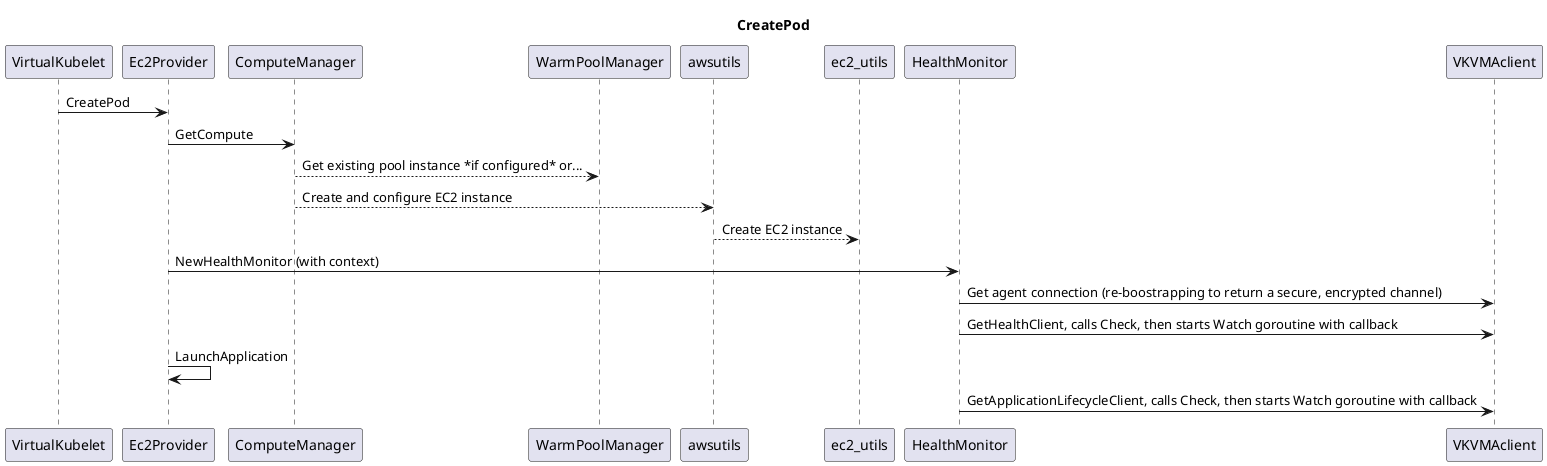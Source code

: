 @startuml
'https://plantuml.com/sequence-diagram

title CreatePod
VirtualKubelet -> Ec2Provider: CreatePod
Ec2Provider -> ComputeManager: GetCompute
ComputeManager --> "WarmPoolManager": Get existing pool instance *if configured* or...
ComputeManager --> "awsutils": Create and configure EC2 instance
"awsutils" --> "ec2_utils": Create EC2 instance
Ec2Provider -> HealthMonitor: NewHealthMonitor (with context)
HealthMonitor -> "VKVMAclient": Get agent connection (re-boostrapping to return a secure, encrypted channel)
HealthMonitor -> "VKVMAclient": GetHealthClient, calls Check, then starts Watch goroutine with callback
Ec2Provider -> Ec2Provider: LaunchApplication
HealthMonitor -> "VKVMAclient": GetApplicationLifecycleClient, calls Check, then starts Watch goroutine with callback

@enduml